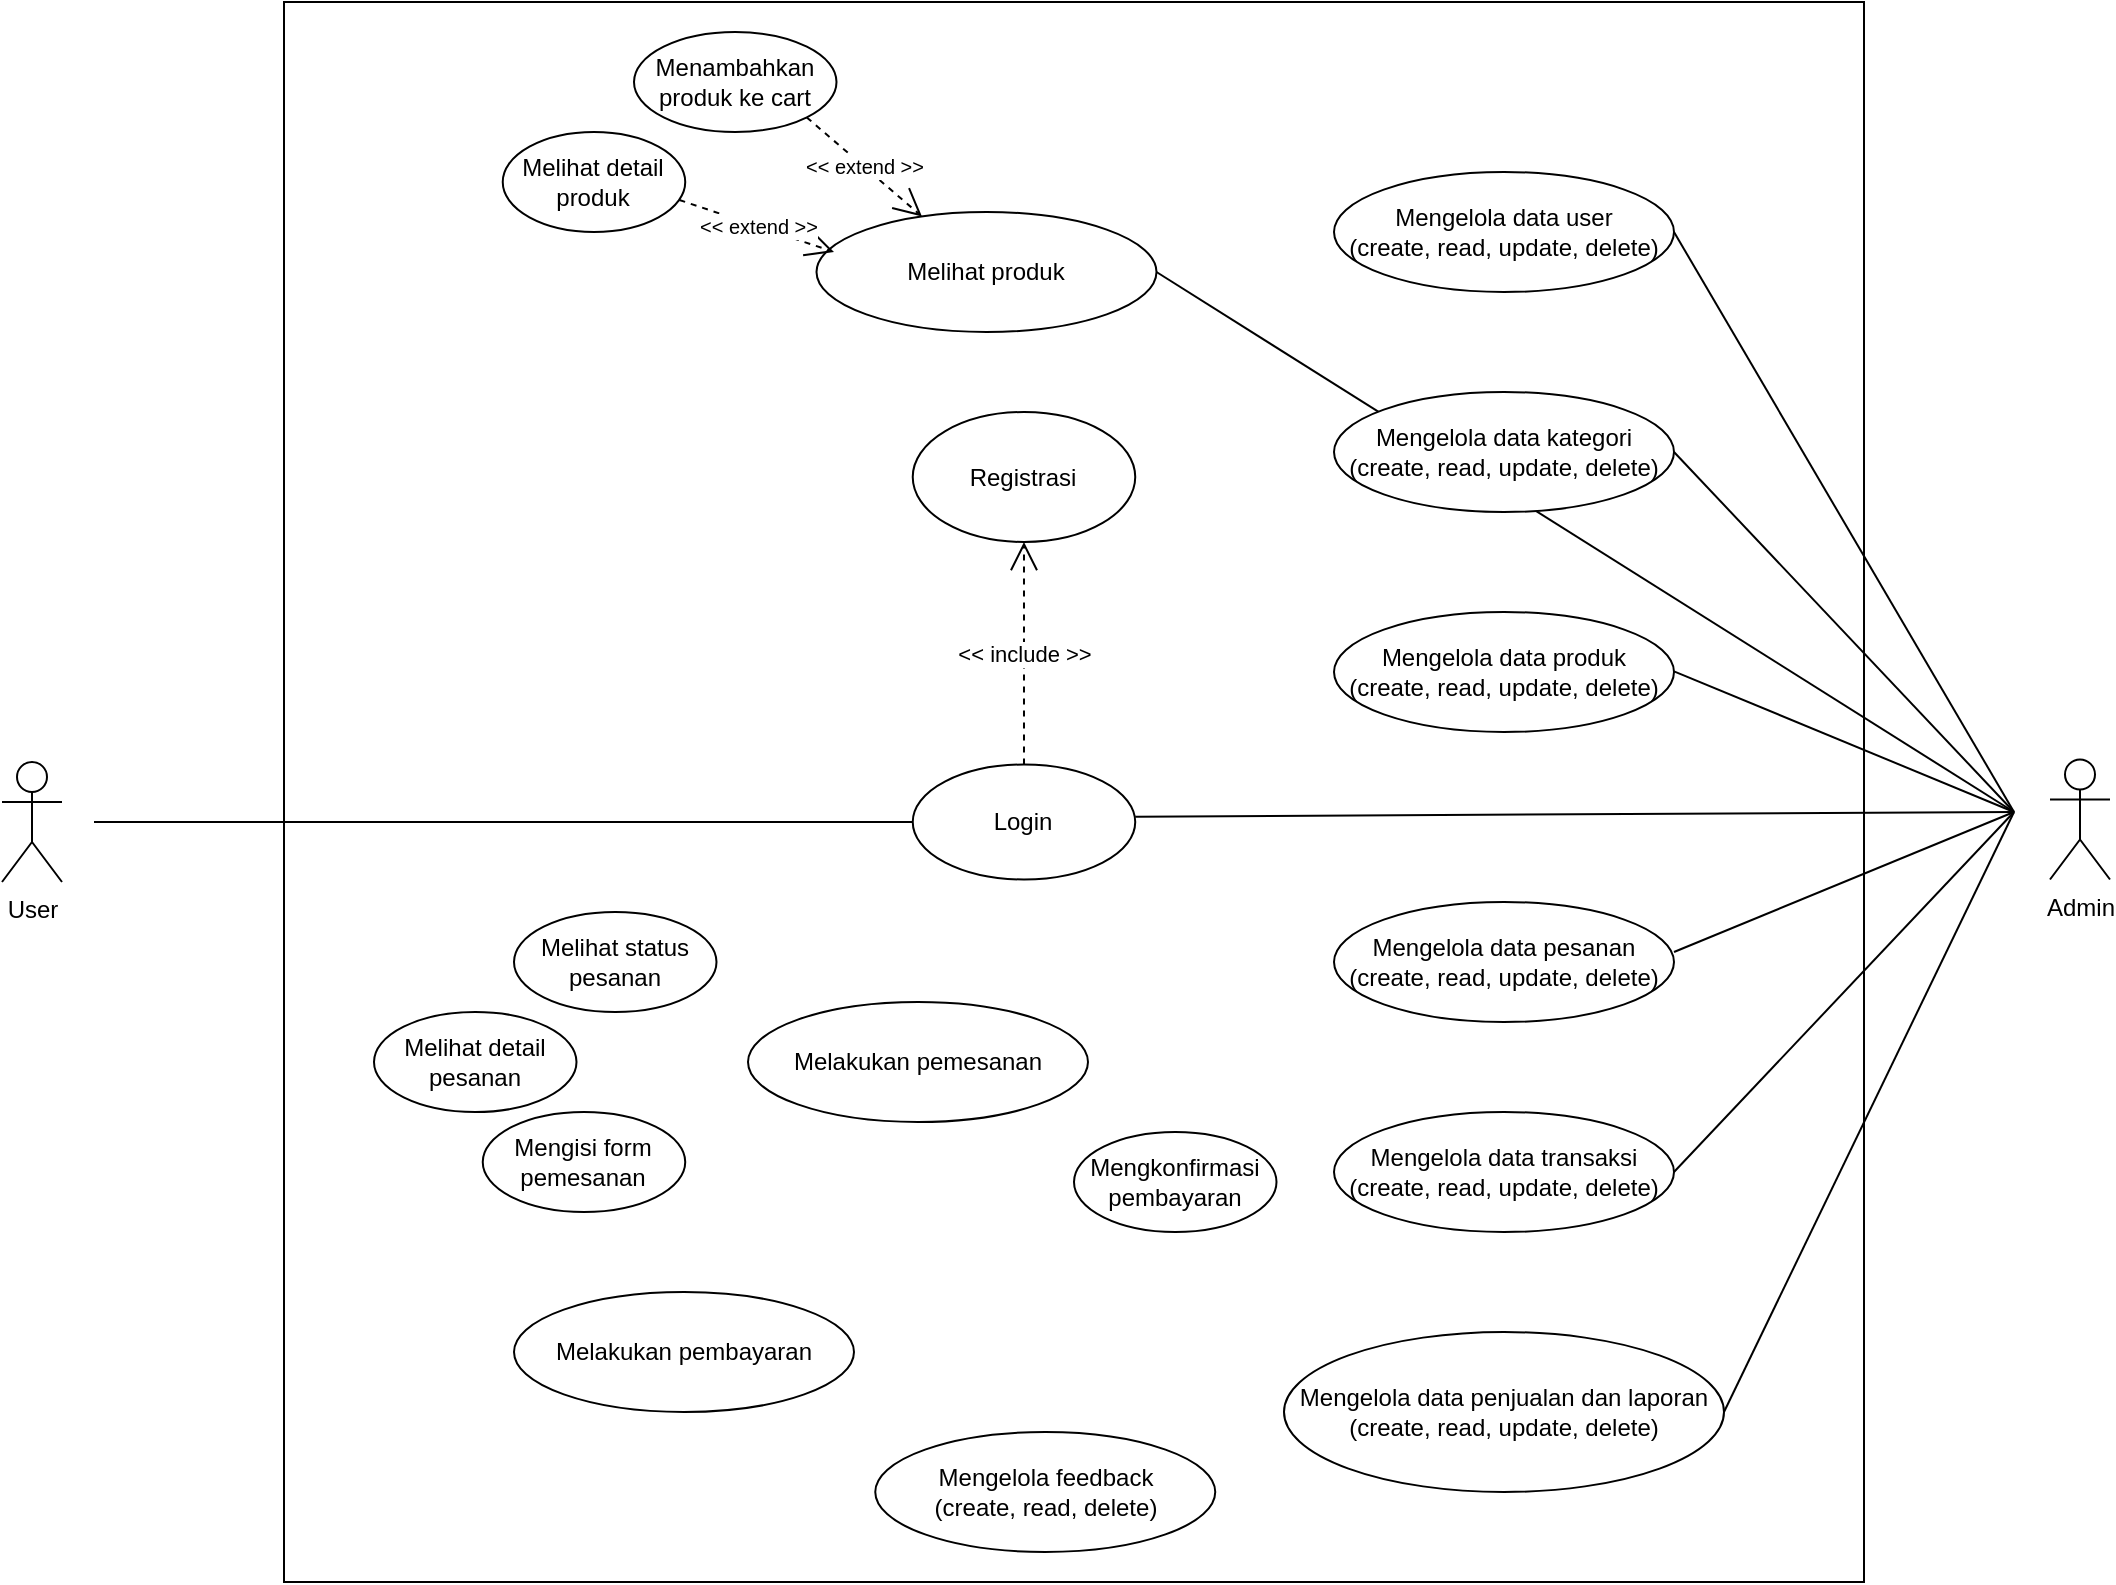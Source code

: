 <mxfile version="21.6.9" type="github">
  <diagram name="Halaman-1" id="SpSvkP5DoRW-E338OvqQ">
    <mxGraphModel dx="1592" dy="1056" grid="1" gridSize="10" guides="1" tooltips="1" connect="1" arrows="1" fold="1" page="1" pageScale="1" pageWidth="827" pageHeight="1169" math="0" shadow="0">
      <root>
        <mxCell id="0" />
        <mxCell id="1" parent="0" />
        <mxCell id="BRkl_YbtjnHXMuviLTS4-1" value="" style="whiteSpace=wrap;html=1;aspect=fixed;" vertex="1" parent="1">
          <mxGeometry x="425" y="185" width="790" height="790" as="geometry" />
        </mxCell>
        <mxCell id="BRkl_YbtjnHXMuviLTS4-3" value="Admin" style="shape=umlActor;verticalLabelPosition=bottom;verticalAlign=top;html=1;outlineConnect=0;" vertex="1" parent="1">
          <mxGeometry x="1308" y="563.75" width="30" height="60" as="geometry" />
        </mxCell>
        <mxCell id="BRkl_YbtjnHXMuviLTS4-7" value="User" style="shape=umlActor;verticalLabelPosition=bottom;verticalAlign=top;html=1;outlineConnect=0;" vertex="1" parent="1">
          <mxGeometry x="284" y="565" width="30" height="60" as="geometry" />
        </mxCell>
        <mxCell id="BRkl_YbtjnHXMuviLTS4-8" value="Login" style="ellipse;whiteSpace=wrap;html=1;" vertex="1" parent="1">
          <mxGeometry x="739.37" y="566.25" width="111.25" height="57.5" as="geometry" />
        </mxCell>
        <mxCell id="BRkl_YbtjnHXMuviLTS4-9" value="&amp;lt;&amp;lt; include &amp;gt;&amp;gt;" style="endArrow=open;endSize=12;dashed=1;html=1;rounded=0;entryX=0.5;entryY=1;entryDx=0;entryDy=0;exitX=0.5;exitY=0;exitDx=0;exitDy=0;" edge="1" parent="1" source="BRkl_YbtjnHXMuviLTS4-8" target="BRkl_YbtjnHXMuviLTS4-11">
          <mxGeometry width="160" relative="1" as="geometry">
            <mxPoint x="765" y="530" as="sourcePoint" />
            <mxPoint x="930" y="542.5" as="targetPoint" />
          </mxGeometry>
        </mxCell>
        <mxCell id="BRkl_YbtjnHXMuviLTS4-11" value="Registrasi" style="ellipse;whiteSpace=wrap;html=1;" vertex="1" parent="1">
          <mxGeometry x="739.37" y="390" width="111.25" height="65" as="geometry" />
        </mxCell>
        <mxCell id="BRkl_YbtjnHXMuviLTS4-12" value="Mengelola data user&lt;br&gt;(create, read, update, delete)" style="ellipse;whiteSpace=wrap;html=1;" vertex="1" parent="1">
          <mxGeometry x="950" y="270" width="170" height="60" as="geometry" />
        </mxCell>
        <mxCell id="BRkl_YbtjnHXMuviLTS4-15" value="Mengelola data produk&lt;br&gt;(create, read, update, delete)" style="ellipse;whiteSpace=wrap;html=1;" vertex="1" parent="1">
          <mxGeometry x="950" y="490" width="170" height="60" as="geometry" />
        </mxCell>
        <mxCell id="BRkl_YbtjnHXMuviLTS4-16" value="Mengelola data pesanan&lt;br&gt;(create, read, update, delete)" style="ellipse;whiteSpace=wrap;html=1;" vertex="1" parent="1">
          <mxGeometry x="950" y="635" width="170" height="60" as="geometry" />
        </mxCell>
        <mxCell id="BRkl_YbtjnHXMuviLTS4-17" value="Mengelola data transaksi&lt;br&gt;(create, read, update, delete)" style="ellipse;whiteSpace=wrap;html=1;" vertex="1" parent="1">
          <mxGeometry x="950" y="740" width="170" height="60" as="geometry" />
        </mxCell>
        <mxCell id="BRkl_YbtjnHXMuviLTS4-18" value="Mengelola data penjualan dan laporan&lt;br&gt;(create, read, update, delete)" style="ellipse;whiteSpace=wrap;html=1;" vertex="1" parent="1">
          <mxGeometry x="925" y="850" width="220" height="80" as="geometry" />
        </mxCell>
        <mxCell id="BRkl_YbtjnHXMuviLTS4-19" value="Melakukan pemesanan" style="ellipse;whiteSpace=wrap;html=1;" vertex="1" parent="1">
          <mxGeometry x="657" y="685" width="170" height="60" as="geometry" />
        </mxCell>
        <mxCell id="BRkl_YbtjnHXMuviLTS4-20" value="Melihat produk" style="ellipse;whiteSpace=wrap;html=1;" vertex="1" parent="1">
          <mxGeometry x="691.25" y="290" width="170" height="60" as="geometry" />
        </mxCell>
        <mxCell id="BRkl_YbtjnHXMuviLTS4-21" value="Melakukan pembayaran" style="ellipse;whiteSpace=wrap;html=1;" vertex="1" parent="1">
          <mxGeometry x="540" y="830" width="170" height="60" as="geometry" />
        </mxCell>
        <mxCell id="BRkl_YbtjnHXMuviLTS4-22" value="Mengelola feedback&lt;br&gt;(create, read, delete)" style="ellipse;whiteSpace=wrap;html=1;" vertex="1" parent="1">
          <mxGeometry x="720.63" y="900" width="170" height="60" as="geometry" />
        </mxCell>
        <mxCell id="BRkl_YbtjnHXMuviLTS4-23" value="Melihat detail produk" style="ellipse;whiteSpace=wrap;html=1;" vertex="1" parent="1">
          <mxGeometry x="534.37" y="250" width="91.25" height="50" as="geometry" />
        </mxCell>
        <mxCell id="BRkl_YbtjnHXMuviLTS4-24" value="Menambahkan produk ke cart" style="ellipse;whiteSpace=wrap;html=1;" vertex="1" parent="1">
          <mxGeometry x="600" y="200" width="101.25" height="50" as="geometry" />
        </mxCell>
        <mxCell id="BRkl_YbtjnHXMuviLTS4-25" value="Mengisi form pemesanan" style="ellipse;whiteSpace=wrap;html=1;" vertex="1" parent="1">
          <mxGeometry x="524.37" y="740" width="101.25" height="50" as="geometry" />
        </mxCell>
        <mxCell id="BRkl_YbtjnHXMuviLTS4-27" value="Melihat detail pesanan" style="ellipse;whiteSpace=wrap;html=1;" vertex="1" parent="1">
          <mxGeometry x="470" y="690" width="101.25" height="50" as="geometry" />
        </mxCell>
        <mxCell id="BRkl_YbtjnHXMuviLTS4-28" value="Melihat status pesanan" style="ellipse;whiteSpace=wrap;html=1;" vertex="1" parent="1">
          <mxGeometry x="540" y="640" width="101.25" height="50" as="geometry" />
        </mxCell>
        <mxCell id="BRkl_YbtjnHXMuviLTS4-29" style="edgeStyle=orthogonalEdgeStyle;rounded=0;orthogonalLoop=1;jettySize=auto;html=1;exitX=0.5;exitY=1;exitDx=0;exitDy=0;" edge="1" parent="1" source="BRkl_YbtjnHXMuviLTS4-14" target="BRkl_YbtjnHXMuviLTS4-14">
          <mxGeometry relative="1" as="geometry" />
        </mxCell>
        <mxCell id="BRkl_YbtjnHXMuviLTS4-35" value="&lt;font style=&quot;font-size: 10px;&quot;&gt;&amp;lt;&amp;lt; extend &amp;gt;&amp;gt;&lt;/font&gt;" style="endArrow=open;endSize=12;dashed=1;html=1;rounded=0;exitX=1;exitY=1;exitDx=0;exitDy=0;" edge="1" parent="1" source="BRkl_YbtjnHXMuviLTS4-24" target="BRkl_YbtjnHXMuviLTS4-20">
          <mxGeometry width="160" relative="1" as="geometry">
            <mxPoint x="651.25" y="231" as="sourcePoint" />
            <mxPoint x="700" y="310" as="targetPoint" />
          </mxGeometry>
        </mxCell>
        <mxCell id="BRkl_YbtjnHXMuviLTS4-37" value="Mengkonfirmasi pembayaran" style="ellipse;whiteSpace=wrap;html=1;" vertex="1" parent="1">
          <mxGeometry x="820" y="750" width="101.25" height="50" as="geometry" />
        </mxCell>
        <mxCell id="BRkl_YbtjnHXMuviLTS4-38" value="&lt;font style=&quot;font-size: 10px;&quot;&gt;&amp;lt;&amp;lt; extend &amp;gt;&amp;gt;&lt;/font&gt;" style="endArrow=open;endSize=12;dashed=1;html=1;rounded=0;exitX=0.968;exitY=0.68;exitDx=0;exitDy=0;exitPerimeter=0;" edge="1" parent="1" source="BRkl_YbtjnHXMuviLTS4-23">
          <mxGeometry width="160" relative="1" as="geometry">
            <mxPoint x="601.25" y="296" as="sourcePoint" />
            <mxPoint x="700" y="310" as="targetPoint" />
          </mxGeometry>
        </mxCell>
        <mxCell id="BRkl_YbtjnHXMuviLTS4-40" value="" style="endArrow=none;html=1;rounded=0;entryX=0;entryY=0.5;entryDx=0;entryDy=0;" edge="1" parent="1" target="BRkl_YbtjnHXMuviLTS4-8">
          <mxGeometry width="50" height="50" relative="1" as="geometry">
            <mxPoint x="330" y="595" as="sourcePoint" />
            <mxPoint x="740" y="590" as="targetPoint" />
          </mxGeometry>
        </mxCell>
        <mxCell id="BRkl_YbtjnHXMuviLTS4-41" value="" style="endArrow=none;html=1;rounded=0;" edge="1" parent="1">
          <mxGeometry width="50" height="50" relative="1" as="geometry">
            <mxPoint x="850.62" y="592.33" as="sourcePoint" />
            <mxPoint x="1290" y="590" as="targetPoint" />
          </mxGeometry>
        </mxCell>
        <mxCell id="BRkl_YbtjnHXMuviLTS4-42" value="" style="endArrow=none;html=1;rounded=0;" edge="1" parent="1">
          <mxGeometry width="50" height="50" relative="1" as="geometry">
            <mxPoint x="1120" y="519.66" as="sourcePoint" />
            <mxPoint x="1290" y="590" as="targetPoint" />
          </mxGeometry>
        </mxCell>
        <mxCell id="BRkl_YbtjnHXMuviLTS4-43" value="" style="endArrow=none;html=1;rounded=0;" edge="1" parent="1">
          <mxGeometry width="50" height="50" relative="1" as="geometry">
            <mxPoint x="1120" y="410.0" as="sourcePoint" />
            <mxPoint x="1290" y="590" as="targetPoint" />
          </mxGeometry>
        </mxCell>
        <mxCell id="BRkl_YbtjnHXMuviLTS4-44" value="" style="endArrow=none;html=1;rounded=0;" edge="1" parent="1">
          <mxGeometry width="50" height="50" relative="1" as="geometry">
            <mxPoint x="1120" y="300.0" as="sourcePoint" />
            <mxPoint x="1290" y="590" as="targetPoint" />
          </mxGeometry>
        </mxCell>
        <mxCell id="BRkl_YbtjnHXMuviLTS4-45" value="" style="endArrow=none;html=1;rounded=0;" edge="1" parent="1">
          <mxGeometry width="50" height="50" relative="1" as="geometry">
            <mxPoint x="1120" y="660.0" as="sourcePoint" />
            <mxPoint x="1290" y="590" as="targetPoint" />
          </mxGeometry>
        </mxCell>
        <mxCell id="BRkl_YbtjnHXMuviLTS4-46" value="" style="endArrow=none;html=1;rounded=0;" edge="1" parent="1">
          <mxGeometry width="50" height="50" relative="1" as="geometry">
            <mxPoint x="1120" y="770.0" as="sourcePoint" />
            <mxPoint x="1290" y="590" as="targetPoint" />
          </mxGeometry>
        </mxCell>
        <mxCell id="BRkl_YbtjnHXMuviLTS4-47" value="" style="endArrow=none;html=1;rounded=0;" edge="1" parent="1">
          <mxGeometry width="50" height="50" relative="1" as="geometry">
            <mxPoint x="1145" y="890.0" as="sourcePoint" />
            <mxPoint x="1290" y="590" as="targetPoint" />
          </mxGeometry>
        </mxCell>
        <mxCell id="BRkl_YbtjnHXMuviLTS4-48" value="" style="endArrow=none;html=1;rounded=0;" edge="1" parent="1">
          <mxGeometry width="50" height="50" relative="1" as="geometry">
            <mxPoint x="861.25" y="320.0" as="sourcePoint" />
            <mxPoint x="1290" y="590" as="targetPoint" />
          </mxGeometry>
        </mxCell>
        <mxCell id="BRkl_YbtjnHXMuviLTS4-14" value="Mengelola data kategori&lt;br&gt;(create, read, update, delete)" style="ellipse;whiteSpace=wrap;html=1;" vertex="1" parent="1">
          <mxGeometry x="950" y="380" width="170" height="60" as="geometry" />
        </mxCell>
      </root>
    </mxGraphModel>
  </diagram>
</mxfile>
